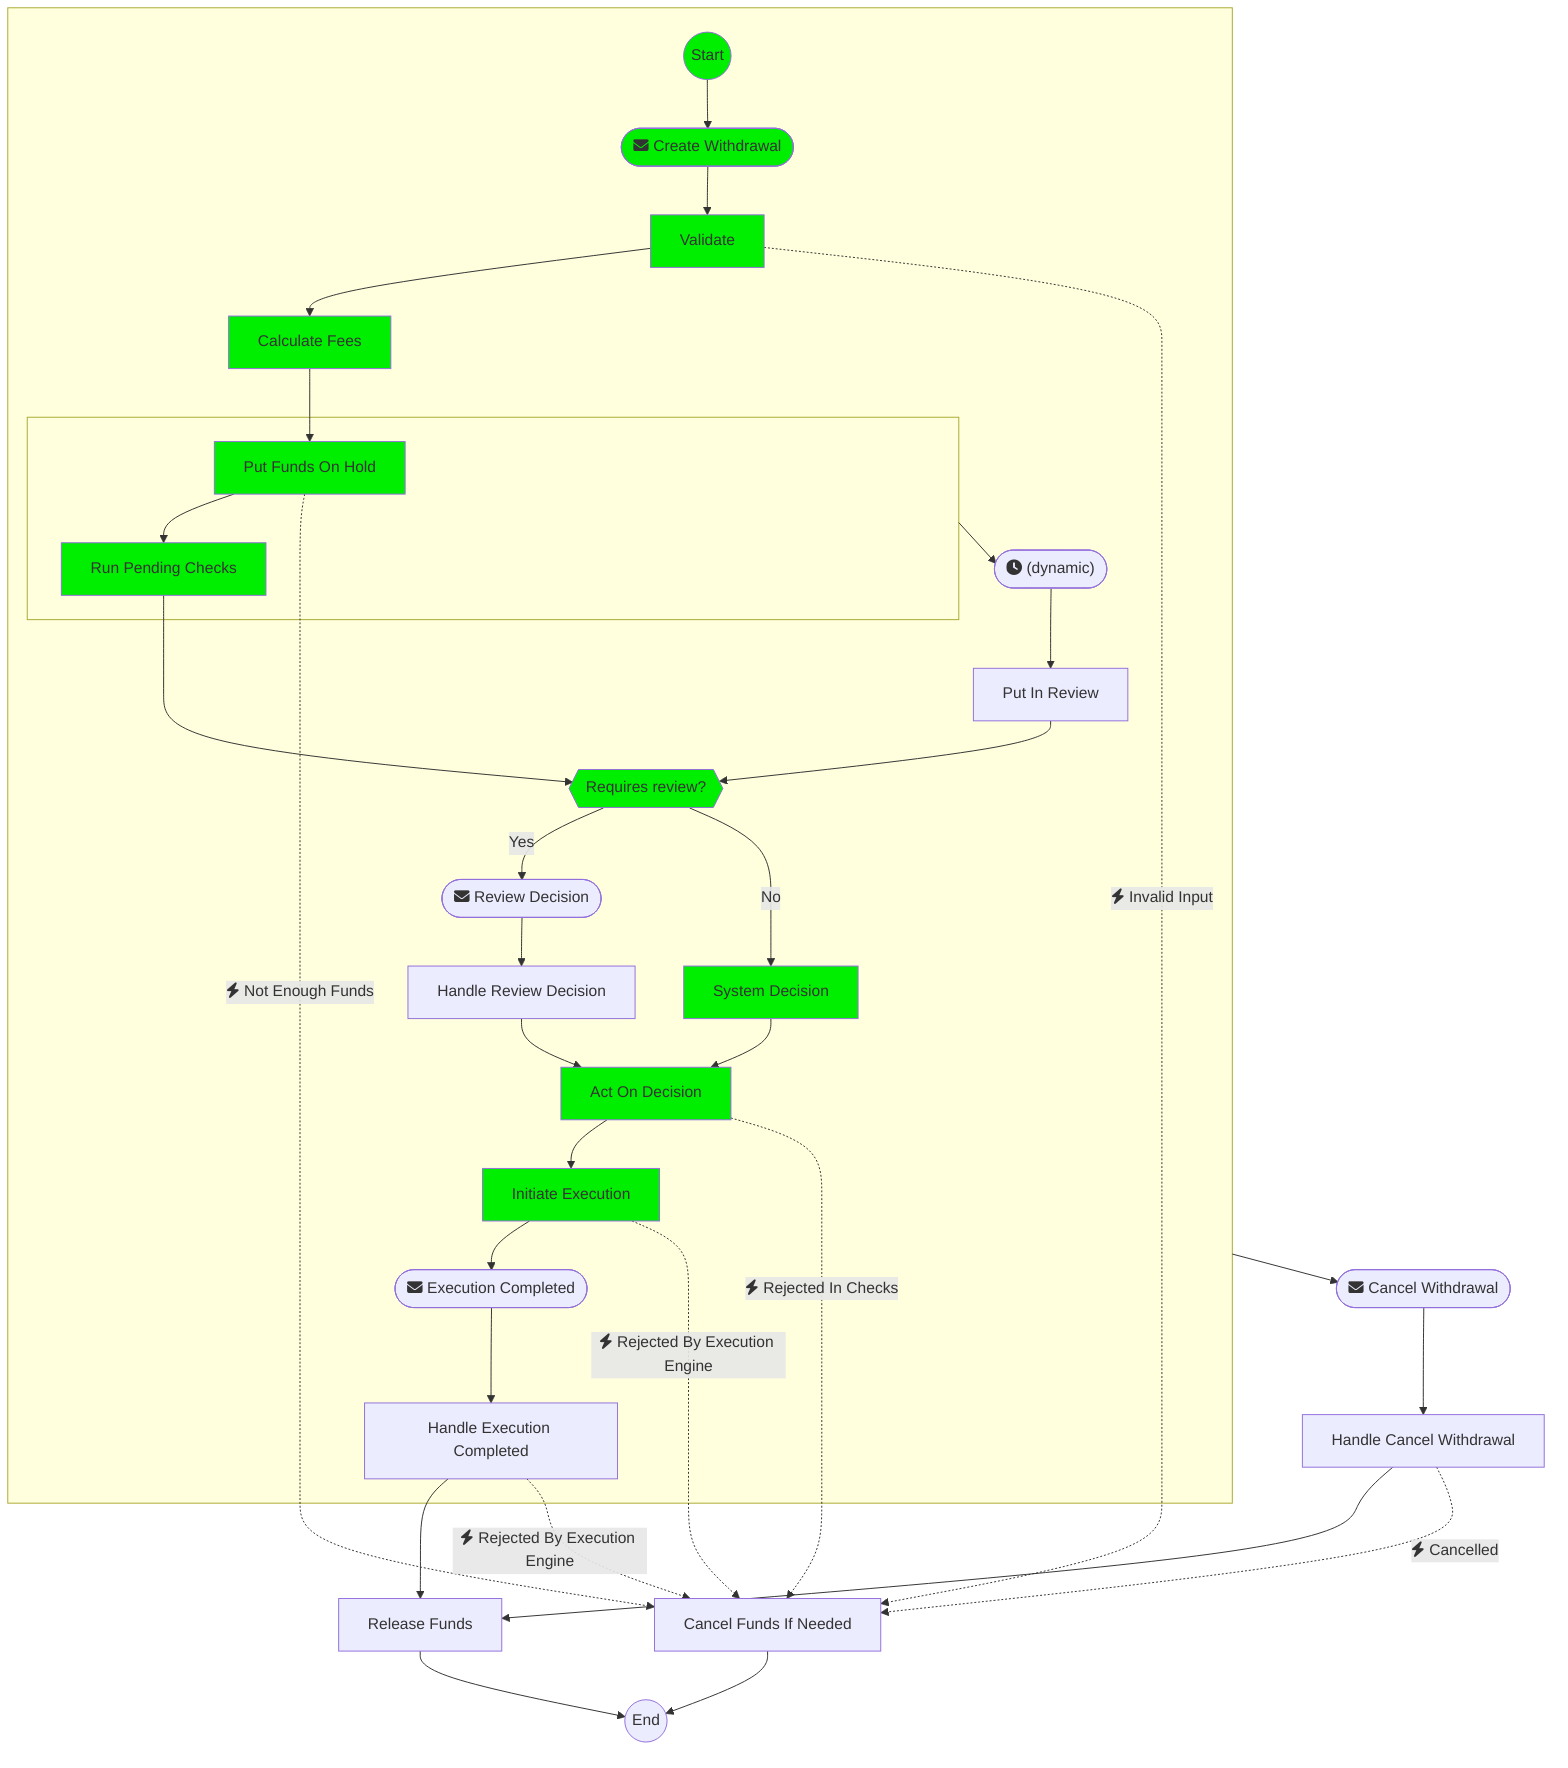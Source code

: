 flowchart TD
node0:::executed@{ shape: circle, label: "Start"}
subgraph node1 [" "]
node2:::executed@{ shape: stadium, label: "fa:fa-envelope Create Withdrawal"}
node0 --> node2
node3["Validate"]:::executed
node2 --> node3
node4["Calculate Fees"]:::executed
node3 --> node4
node5["Put Funds On Hold"]:::executed
node4 --> node5
subgraph node6 [" "]
node7["Run Pending Checks"]:::executed
node5 --> node7
end
node15@{ shape: stadium, label: "fa:fa-clock  (dynamic)"}
node6 --> node15
node16["Put In Review"]
node15 --> node16
node17:::executed@{ shape: hex, label: "Requires review?"}
node16 --> node17
node7 --> node17
node18@{ shape: stadium, label: "fa:fa-envelope Review Decision"}
node19["Handle Review Decision"]
node18 --> node19
node17 -->|"Yes"| node18
node20["System Decision"]:::executed
node17 -->|"No"| node20
node21["Act On Decision"]:::executed
node19 --> node21
node20 --> node21
node22["Initiate Execution"]:::executed
node21 --> node22
node23@{ shape: stadium, label: "fa:fa-envelope Execution Completed"}
node22 --> node23
node24["Handle Execution Completed"]
node23 --> node24
end
node27@{ shape: stadium, label: "fa:fa-envelope Cancel Withdrawal"}
node1 --> node27
node28["Handle Cancel Withdrawal"]
node27 --> node28
node29["Release Funds"]
node28 --> node29
node24 --> node29
node30["Cancel Funds If Needed"]
node3 -.->|"fa:fa-bolt Invalid Input"| node30
node5 -.->|"fa:fa-bolt Not Enough Funds"| node30
node21 -.->|"fa:fa-bolt Rejected In Checks"| node30
node22 -.->|"fa:fa-bolt Rejected By Execution Engine"| node30
node24 -.->|"fa:fa-bolt Rejected By Execution Engine"| node30
node28 -.->|"fa:fa-bolt Cancelled"| node30
node31@{ shape: circle, label: "End"}
node29 --> node31
node30 --> node31
classDef executed fill:#0e0
classDef checkpoint fill:transparent,stroke-dasharray:5 5,stroke:black